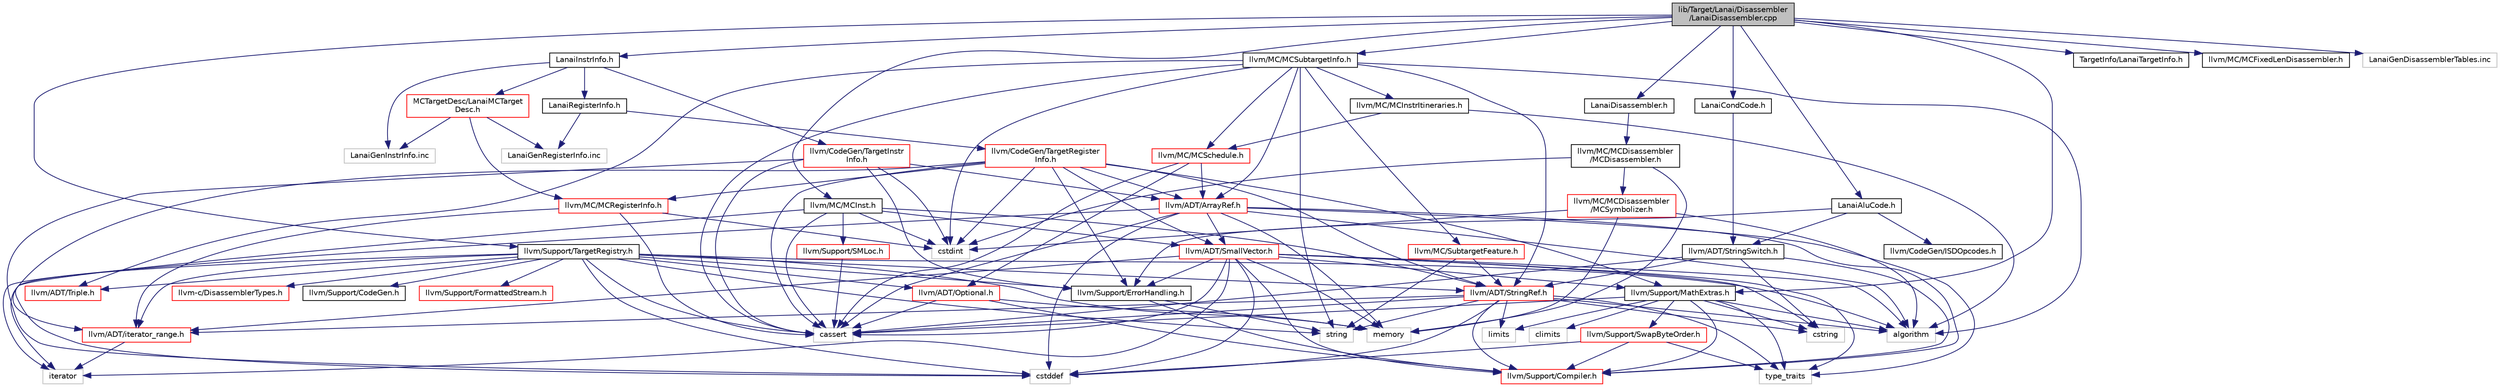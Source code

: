 digraph "lib/Target/Lanai/Disassembler/LanaiDisassembler.cpp"
{
 // LATEX_PDF_SIZE
  bgcolor="transparent";
  edge [fontname="Helvetica",fontsize="10",labelfontname="Helvetica",labelfontsize="10"];
  node [fontname="Helvetica",fontsize="10",shape="box"];
  Node1 [label="lib/Target/Lanai/Disassembler\l/LanaiDisassembler.cpp",height=0.2,width=0.4,color="black", fillcolor="grey75", style="filled", fontcolor="black",tooltip=" "];
  Node1 -> Node2 [color="midnightblue",fontsize="10",style="solid",fontname="Helvetica"];
  Node2 [label="LanaiDisassembler.h",height=0.2,width=0.4,color="black",URL="$LanaiDisassembler_8h.html",tooltip=" "];
  Node2 -> Node3 [color="midnightblue",fontsize="10",style="solid",fontname="Helvetica"];
  Node3 [label="llvm/MC/MCDisassembler\l/MCDisassembler.h",height=0.2,width=0.4,color="black",URL="$MCDisassembler_8h.html",tooltip=" "];
  Node3 -> Node4 [color="midnightblue",fontsize="10",style="solid",fontname="Helvetica"];
  Node4 [label="llvm/MC/MCDisassembler\l/MCSymbolizer.h",height=0.2,width=0.4,color="red",URL="$MCSymbolizer_8h.html",tooltip=" "];
  Node4 -> Node6 [color="midnightblue",fontsize="10",style="solid",fontname="Helvetica"];
  Node6 [label="algorithm",height=0.2,width=0.4,color="grey75",tooltip=" "];
  Node4 -> Node7 [color="midnightblue",fontsize="10",style="solid",fontname="Helvetica"];
  Node7 [label="cstdint",height=0.2,width=0.4,color="grey75",tooltip=" "];
  Node4 -> Node8 [color="midnightblue",fontsize="10",style="solid",fontname="Helvetica"];
  Node8 [label="memory",height=0.2,width=0.4,color="grey75",tooltip=" "];
  Node3 -> Node7 [color="midnightblue",fontsize="10",style="solid",fontname="Helvetica"];
  Node3 -> Node8 [color="midnightblue",fontsize="10",style="solid",fontname="Helvetica"];
  Node1 -> Node9 [color="midnightblue",fontsize="10",style="solid",fontname="Helvetica"];
  Node9 [label="LanaiAluCode.h",height=0.2,width=0.4,color="black",URL="$LanaiAluCode_8h.html",tooltip=" "];
  Node9 -> Node10 [color="midnightblue",fontsize="10",style="solid",fontname="Helvetica"];
  Node10 [label="llvm/ADT/StringSwitch.h",height=0.2,width=0.4,color="black",URL="$StringSwitch_8h.html",tooltip=" "];
  Node10 -> Node11 [color="midnightblue",fontsize="10",style="solid",fontname="Helvetica"];
  Node11 [label="llvm/ADT/StringRef.h",height=0.2,width=0.4,color="red",URL="$StringRef_8h.html",tooltip=" "];
  Node11 -> Node24 [color="midnightblue",fontsize="10",style="solid",fontname="Helvetica"];
  Node24 [label="llvm/ADT/iterator_range.h",height=0.2,width=0.4,color="red",URL="$iterator__range_8h.html",tooltip="This provides a very simple, boring adaptor for a begin and end iterator into a range type."];
  Node24 -> Node25 [color="midnightblue",fontsize="10",style="solid",fontname="Helvetica"];
  Node25 [label="iterator",height=0.2,width=0.4,color="grey75",tooltip=" "];
  Node11 -> Node15 [color="midnightblue",fontsize="10",style="solid",fontname="Helvetica"];
  Node15 [label="llvm/Support/Compiler.h",height=0.2,width=0.4,color="red",URL="$Compiler_8h.html",tooltip=" "];
  Node11 -> Node6 [color="midnightblue",fontsize="10",style="solid",fontname="Helvetica"];
  Node11 -> Node22 [color="midnightblue",fontsize="10",style="solid",fontname="Helvetica"];
  Node22 [label="cassert",height=0.2,width=0.4,color="grey75",tooltip=" "];
  Node11 -> Node27 [color="midnightblue",fontsize="10",style="solid",fontname="Helvetica"];
  Node27 [label="cstddef",height=0.2,width=0.4,color="grey75",tooltip=" "];
  Node11 -> Node37 [color="midnightblue",fontsize="10",style="solid",fontname="Helvetica"];
  Node37 [label="cstring",height=0.2,width=0.4,color="grey75",tooltip=" "];
  Node11 -> Node38 [color="midnightblue",fontsize="10",style="solid",fontname="Helvetica"];
  Node38 [label="limits",height=0.2,width=0.4,color="grey75",tooltip=" "];
  Node11 -> Node41 [color="midnightblue",fontsize="10",style="solid",fontname="Helvetica"];
  Node41 [label="string",height=0.2,width=0.4,color="grey75",tooltip=" "];
  Node11 -> Node20 [color="midnightblue",fontsize="10",style="solid",fontname="Helvetica"];
  Node20 [label="type_traits",height=0.2,width=0.4,color="grey75",tooltip=" "];
  Node10 -> Node15 [color="midnightblue",fontsize="10",style="solid",fontname="Helvetica"];
  Node10 -> Node22 [color="midnightblue",fontsize="10",style="solid",fontname="Helvetica"];
  Node10 -> Node37 [color="midnightblue",fontsize="10",style="solid",fontname="Helvetica"];
  Node9 -> Node48 [color="midnightblue",fontsize="10",style="solid",fontname="Helvetica"];
  Node48 [label="llvm/CodeGen/ISDOpcodes.h",height=0.2,width=0.4,color="black",URL="$ISDOpcodes_8h.html",tooltip=" "];
  Node9 -> Node40 [color="midnightblue",fontsize="10",style="solid",fontname="Helvetica"];
  Node40 [label="llvm/Support/ErrorHandling.h",height=0.2,width=0.4,color="black",URL="$llvm_2Support_2ErrorHandling_8h.html",tooltip=" "];
  Node40 -> Node15 [color="midnightblue",fontsize="10",style="solid",fontname="Helvetica"];
  Node40 -> Node41 [color="midnightblue",fontsize="10",style="solid",fontname="Helvetica"];
  Node1 -> Node49 [color="midnightblue",fontsize="10",style="solid",fontname="Helvetica"];
  Node49 [label="LanaiCondCode.h",height=0.2,width=0.4,color="black",URL="$LanaiCondCode_8h.html",tooltip=" "];
  Node49 -> Node10 [color="midnightblue",fontsize="10",style="solid",fontname="Helvetica"];
  Node1 -> Node50 [color="midnightblue",fontsize="10",style="solid",fontname="Helvetica"];
  Node50 [label="LanaiInstrInfo.h",height=0.2,width=0.4,color="black",URL="$LanaiInstrInfo_8h.html",tooltip=" "];
  Node50 -> Node51 [color="midnightblue",fontsize="10",style="solid",fontname="Helvetica"];
  Node51 [label="LanaiRegisterInfo.h",height=0.2,width=0.4,color="black",URL="$LanaiRegisterInfo_8h.html",tooltip=" "];
  Node51 -> Node52 [color="midnightblue",fontsize="10",style="solid",fontname="Helvetica"];
  Node52 [label="llvm/CodeGen/TargetRegister\lInfo.h",height=0.2,width=0.4,color="red",URL="$TargetRegisterInfo_8h.html",tooltip=" "];
  Node52 -> Node53 [color="midnightblue",fontsize="10",style="solid",fontname="Helvetica"];
  Node53 [label="llvm/ADT/ArrayRef.h",height=0.2,width=0.4,color="red",URL="$ArrayRef_8h.html",tooltip=" "];
  Node53 -> Node23 [color="midnightblue",fontsize="10",style="solid",fontname="Helvetica"];
  Node23 [label="llvm/ADT/SmallVector.h",height=0.2,width=0.4,color="red",URL="$SmallVector_8h.html",tooltip=" "];
  Node23 -> Node24 [color="midnightblue",fontsize="10",style="solid",fontname="Helvetica"];
  Node23 -> Node15 [color="midnightblue",fontsize="10",style="solid",fontname="Helvetica"];
  Node23 -> Node28 [color="midnightblue",fontsize="10",style="solid",fontname="Helvetica"];
  Node28 [label="llvm/Support/MathExtras.h",height=0.2,width=0.4,color="black",URL="$MathExtras_8h.html",tooltip=" "];
  Node28 -> Node15 [color="midnightblue",fontsize="10",style="solid",fontname="Helvetica"];
  Node28 -> Node29 [color="midnightblue",fontsize="10",style="solid",fontname="Helvetica"];
  Node29 [label="llvm/Support/SwapByteOrder.h",height=0.2,width=0.4,color="red",URL="$SwapByteOrder_8h.html",tooltip=" "];
  Node29 -> Node15 [color="midnightblue",fontsize="10",style="solid",fontname="Helvetica"];
  Node29 -> Node27 [color="midnightblue",fontsize="10",style="solid",fontname="Helvetica"];
  Node29 -> Node20 [color="midnightblue",fontsize="10",style="solid",fontname="Helvetica"];
  Node28 -> Node6 [color="midnightblue",fontsize="10",style="solid",fontname="Helvetica"];
  Node28 -> Node22 [color="midnightblue",fontsize="10",style="solid",fontname="Helvetica"];
  Node28 -> Node36 [color="midnightblue",fontsize="10",style="solid",fontname="Helvetica"];
  Node36 [label="climits",height=0.2,width=0.4,color="grey75",tooltip=" "];
  Node28 -> Node37 [color="midnightblue",fontsize="10",style="solid",fontname="Helvetica"];
  Node28 -> Node38 [color="midnightblue",fontsize="10",style="solid",fontname="Helvetica"];
  Node28 -> Node20 [color="midnightblue",fontsize="10",style="solid",fontname="Helvetica"];
  Node23 -> Node40 [color="midnightblue",fontsize="10",style="solid",fontname="Helvetica"];
  Node23 -> Node6 [color="midnightblue",fontsize="10",style="solid",fontname="Helvetica"];
  Node23 -> Node22 [color="midnightblue",fontsize="10",style="solid",fontname="Helvetica"];
  Node23 -> Node27 [color="midnightblue",fontsize="10",style="solid",fontname="Helvetica"];
  Node23 -> Node37 [color="midnightblue",fontsize="10",style="solid",fontname="Helvetica"];
  Node23 -> Node25 [color="midnightblue",fontsize="10",style="solid",fontname="Helvetica"];
  Node23 -> Node8 [color="midnightblue",fontsize="10",style="solid",fontname="Helvetica"];
  Node23 -> Node20 [color="midnightblue",fontsize="10",style="solid",fontname="Helvetica"];
  Node53 -> Node15 [color="midnightblue",fontsize="10",style="solid",fontname="Helvetica"];
  Node53 -> Node6 [color="midnightblue",fontsize="10",style="solid",fontname="Helvetica"];
  Node53 -> Node22 [color="midnightblue",fontsize="10",style="solid",fontname="Helvetica"];
  Node53 -> Node27 [color="midnightblue",fontsize="10",style="solid",fontname="Helvetica"];
  Node53 -> Node25 [color="midnightblue",fontsize="10",style="solid",fontname="Helvetica"];
  Node53 -> Node8 [color="midnightblue",fontsize="10",style="solid",fontname="Helvetica"];
  Node53 -> Node20 [color="midnightblue",fontsize="10",style="solid",fontname="Helvetica"];
  Node52 -> Node23 [color="midnightblue",fontsize="10",style="solid",fontname="Helvetica"];
  Node52 -> Node11 [color="midnightblue",fontsize="10",style="solid",fontname="Helvetica"];
  Node52 -> Node24 [color="midnightblue",fontsize="10",style="solid",fontname="Helvetica"];
  Node52 -> Node189 [color="midnightblue",fontsize="10",style="solid",fontname="Helvetica"];
  Node189 [label="llvm/MC/MCRegisterInfo.h",height=0.2,width=0.4,color="red",URL="$MCRegisterInfo_8h.html",tooltip=" "];
  Node189 -> Node24 [color="midnightblue",fontsize="10",style="solid",fontname="Helvetica"];
  Node189 -> Node22 [color="midnightblue",fontsize="10",style="solid",fontname="Helvetica"];
  Node189 -> Node7 [color="midnightblue",fontsize="10",style="solid",fontname="Helvetica"];
  Node52 -> Node40 [color="midnightblue",fontsize="10",style="solid",fontname="Helvetica"];
  Node52 -> Node28 [color="midnightblue",fontsize="10",style="solid",fontname="Helvetica"];
  Node52 -> Node22 [color="midnightblue",fontsize="10",style="solid",fontname="Helvetica"];
  Node52 -> Node7 [color="midnightblue",fontsize="10",style="solid",fontname="Helvetica"];
  Node51 -> Node203 [color="midnightblue",fontsize="10",style="solid",fontname="Helvetica"];
  Node203 [label="LanaiGenRegisterInfo.inc",height=0.2,width=0.4,color="grey75",tooltip=" "];
  Node50 -> Node204 [color="midnightblue",fontsize="10",style="solid",fontname="Helvetica"];
  Node204 [label="MCTargetDesc/LanaiMCTarget\lDesc.h",height=0.2,width=0.4,color="red",URL="$LanaiMCTargetDesc_8h.html",tooltip=" "];
  Node204 -> Node189 [color="midnightblue",fontsize="10",style="solid",fontname="Helvetica"];
  Node204 -> Node203 [color="midnightblue",fontsize="10",style="solid",fontname="Helvetica"];
  Node204 -> Node206 [color="midnightblue",fontsize="10",style="solid",fontname="Helvetica"];
  Node206 [label="LanaiGenInstrInfo.inc",height=0.2,width=0.4,color="grey75",tooltip=" "];
  Node50 -> Node208 [color="midnightblue",fontsize="10",style="solid",fontname="Helvetica"];
  Node208 [label="llvm/CodeGen/TargetInstr\lInfo.h",height=0.2,width=0.4,color="red",URL="$TargetInstrInfo_8h.html",tooltip=" "];
  Node208 -> Node53 [color="midnightblue",fontsize="10",style="solid",fontname="Helvetica"];
  Node208 -> Node40 [color="midnightblue",fontsize="10",style="solid",fontname="Helvetica"];
  Node208 -> Node22 [color="midnightblue",fontsize="10",style="solid",fontname="Helvetica"];
  Node208 -> Node27 [color="midnightblue",fontsize="10",style="solid",fontname="Helvetica"];
  Node208 -> Node7 [color="midnightblue",fontsize="10",style="solid",fontname="Helvetica"];
  Node50 -> Node206 [color="midnightblue",fontsize="10",style="solid",fontname="Helvetica"];
  Node1 -> Node240 [color="midnightblue",fontsize="10",style="solid",fontname="Helvetica"];
  Node240 [label="TargetInfo/LanaiTargetInfo.h",height=0.2,width=0.4,color="black",URL="$LanaiTargetInfo_8h.html",tooltip=" "];
  Node1 -> Node241 [color="midnightblue",fontsize="10",style="solid",fontname="Helvetica"];
  Node241 [label="llvm/MC/MCFixedLenDisassembler.h",height=0.2,width=0.4,color="black",URL="$MCFixedLenDisassembler_8h.html",tooltip=" "];
  Node1 -> Node197 [color="midnightblue",fontsize="10",style="solid",fontname="Helvetica"];
  Node197 [label="llvm/MC/MCInst.h",height=0.2,width=0.4,color="black",URL="$MCInst_8h.html",tooltip=" "];
  Node197 -> Node23 [color="midnightblue",fontsize="10",style="solid",fontname="Helvetica"];
  Node197 -> Node11 [color="midnightblue",fontsize="10",style="solid",fontname="Helvetica"];
  Node197 -> Node196 [color="midnightblue",fontsize="10",style="solid",fontname="Helvetica"];
  Node196 [label="llvm/Support/SMLoc.h",height=0.2,width=0.4,color="red",URL="$SMLoc_8h.html",tooltip=" "];
  Node196 -> Node22 [color="midnightblue",fontsize="10",style="solid",fontname="Helvetica"];
  Node197 -> Node22 [color="midnightblue",fontsize="10",style="solid",fontname="Helvetica"];
  Node197 -> Node27 [color="midnightblue",fontsize="10",style="solid",fontname="Helvetica"];
  Node197 -> Node7 [color="midnightblue",fontsize="10",style="solid",fontname="Helvetica"];
  Node1 -> Node226 [color="midnightblue",fontsize="10",style="solid",fontname="Helvetica"];
  Node226 [label="llvm/MC/MCSubtargetInfo.h",height=0.2,width=0.4,color="black",URL="$MCSubtargetInfo_8h.html",tooltip=" "];
  Node226 -> Node53 [color="midnightblue",fontsize="10",style="solid",fontname="Helvetica"];
  Node226 -> Node11 [color="midnightblue",fontsize="10",style="solid",fontname="Helvetica"];
  Node226 -> Node134 [color="midnightblue",fontsize="10",style="solid",fontname="Helvetica"];
  Node134 [label="llvm/ADT/Triple.h",height=0.2,width=0.4,color="red",URL="$Triple_8h.html",tooltip=" "];
  Node226 -> Node227 [color="midnightblue",fontsize="10",style="solid",fontname="Helvetica"];
  Node227 [label="llvm/MC/MCInstrItineraries.h",height=0.2,width=0.4,color="black",URL="$MCInstrItineraries_8h.html",tooltip=" "];
  Node227 -> Node228 [color="midnightblue",fontsize="10",style="solid",fontname="Helvetica"];
  Node228 [label="llvm/MC/MCSchedule.h",height=0.2,width=0.4,color="red",URL="$MCSchedule_8h.html",tooltip=" "];
  Node228 -> Node53 [color="midnightblue",fontsize="10",style="solid",fontname="Helvetica"];
  Node228 -> Node13 [color="midnightblue",fontsize="10",style="solid",fontname="Helvetica"];
  Node13 [label="llvm/ADT/Optional.h",height=0.2,width=0.4,color="red",URL="$Optional_8h.html",tooltip=" "];
  Node13 -> Node15 [color="midnightblue",fontsize="10",style="solid",fontname="Helvetica"];
  Node13 -> Node22 [color="midnightblue",fontsize="10",style="solid",fontname="Helvetica"];
  Node13 -> Node8 [color="midnightblue",fontsize="10",style="solid",fontname="Helvetica"];
  Node228 -> Node22 [color="midnightblue",fontsize="10",style="solid",fontname="Helvetica"];
  Node227 -> Node6 [color="midnightblue",fontsize="10",style="solid",fontname="Helvetica"];
  Node226 -> Node228 [color="midnightblue",fontsize="10",style="solid",fontname="Helvetica"];
  Node226 -> Node229 [color="midnightblue",fontsize="10",style="solid",fontname="Helvetica"];
  Node229 [label="llvm/MC/SubtargetFeature.h",height=0.2,width=0.4,color="red",URL="$SubtargetFeature_8h.html",tooltip=" "];
  Node229 -> Node11 [color="midnightblue",fontsize="10",style="solid",fontname="Helvetica"];
  Node229 -> Node41 [color="midnightblue",fontsize="10",style="solid",fontname="Helvetica"];
  Node226 -> Node6 [color="midnightblue",fontsize="10",style="solid",fontname="Helvetica"];
  Node226 -> Node22 [color="midnightblue",fontsize="10",style="solid",fontname="Helvetica"];
  Node226 -> Node7 [color="midnightblue",fontsize="10",style="solid",fontname="Helvetica"];
  Node226 -> Node41 [color="midnightblue",fontsize="10",style="solid",fontname="Helvetica"];
  Node1 -> Node28 [color="midnightblue",fontsize="10",style="solid",fontname="Helvetica"];
  Node1 -> Node242 [color="midnightblue",fontsize="10",style="solid",fontname="Helvetica"];
  Node242 [label="llvm/Support/TargetRegistry.h",height=0.2,width=0.4,color="black",URL="$TargetRegistry_8h.html",tooltip=" "];
  Node242 -> Node243 [color="midnightblue",fontsize="10",style="solid",fontname="Helvetica"];
  Node243 [label="llvm-c/DisassemblerTypes.h",height=0.2,width=0.4,color="red",URL="$DisassemblerTypes_8h.html",tooltip=" "];
  Node242 -> Node13 [color="midnightblue",fontsize="10",style="solid",fontname="Helvetica"];
  Node242 -> Node11 [color="midnightblue",fontsize="10",style="solid",fontname="Helvetica"];
  Node242 -> Node134 [color="midnightblue",fontsize="10",style="solid",fontname="Helvetica"];
  Node242 -> Node24 [color="midnightblue",fontsize="10",style="solid",fontname="Helvetica"];
  Node242 -> Node154 [color="midnightblue",fontsize="10",style="solid",fontname="Helvetica"];
  Node154 [label="llvm/Support/CodeGen.h",height=0.2,width=0.4,color="black",URL="$CodeGen_8h.html",tooltip=" "];
  Node242 -> Node40 [color="midnightblue",fontsize="10",style="solid",fontname="Helvetica"];
  Node242 -> Node244 [color="midnightblue",fontsize="10",style="solid",fontname="Helvetica"];
  Node244 [label="llvm/Support/FormattedStream.h",height=0.2,width=0.4,color="red",URL="$FormattedStream_8h.html",tooltip=" "];
  Node242 -> Node6 [color="midnightblue",fontsize="10",style="solid",fontname="Helvetica"];
  Node242 -> Node22 [color="midnightblue",fontsize="10",style="solid",fontname="Helvetica"];
  Node242 -> Node27 [color="midnightblue",fontsize="10",style="solid",fontname="Helvetica"];
  Node242 -> Node25 [color="midnightblue",fontsize="10",style="solid",fontname="Helvetica"];
  Node242 -> Node8 [color="midnightblue",fontsize="10",style="solid",fontname="Helvetica"];
  Node242 -> Node41 [color="midnightblue",fontsize="10",style="solid",fontname="Helvetica"];
  Node1 -> Node245 [color="midnightblue",fontsize="10",style="solid",fontname="Helvetica"];
  Node245 [label="LanaiGenDisassemblerTables.inc",height=0.2,width=0.4,color="grey75",tooltip=" "];
}
